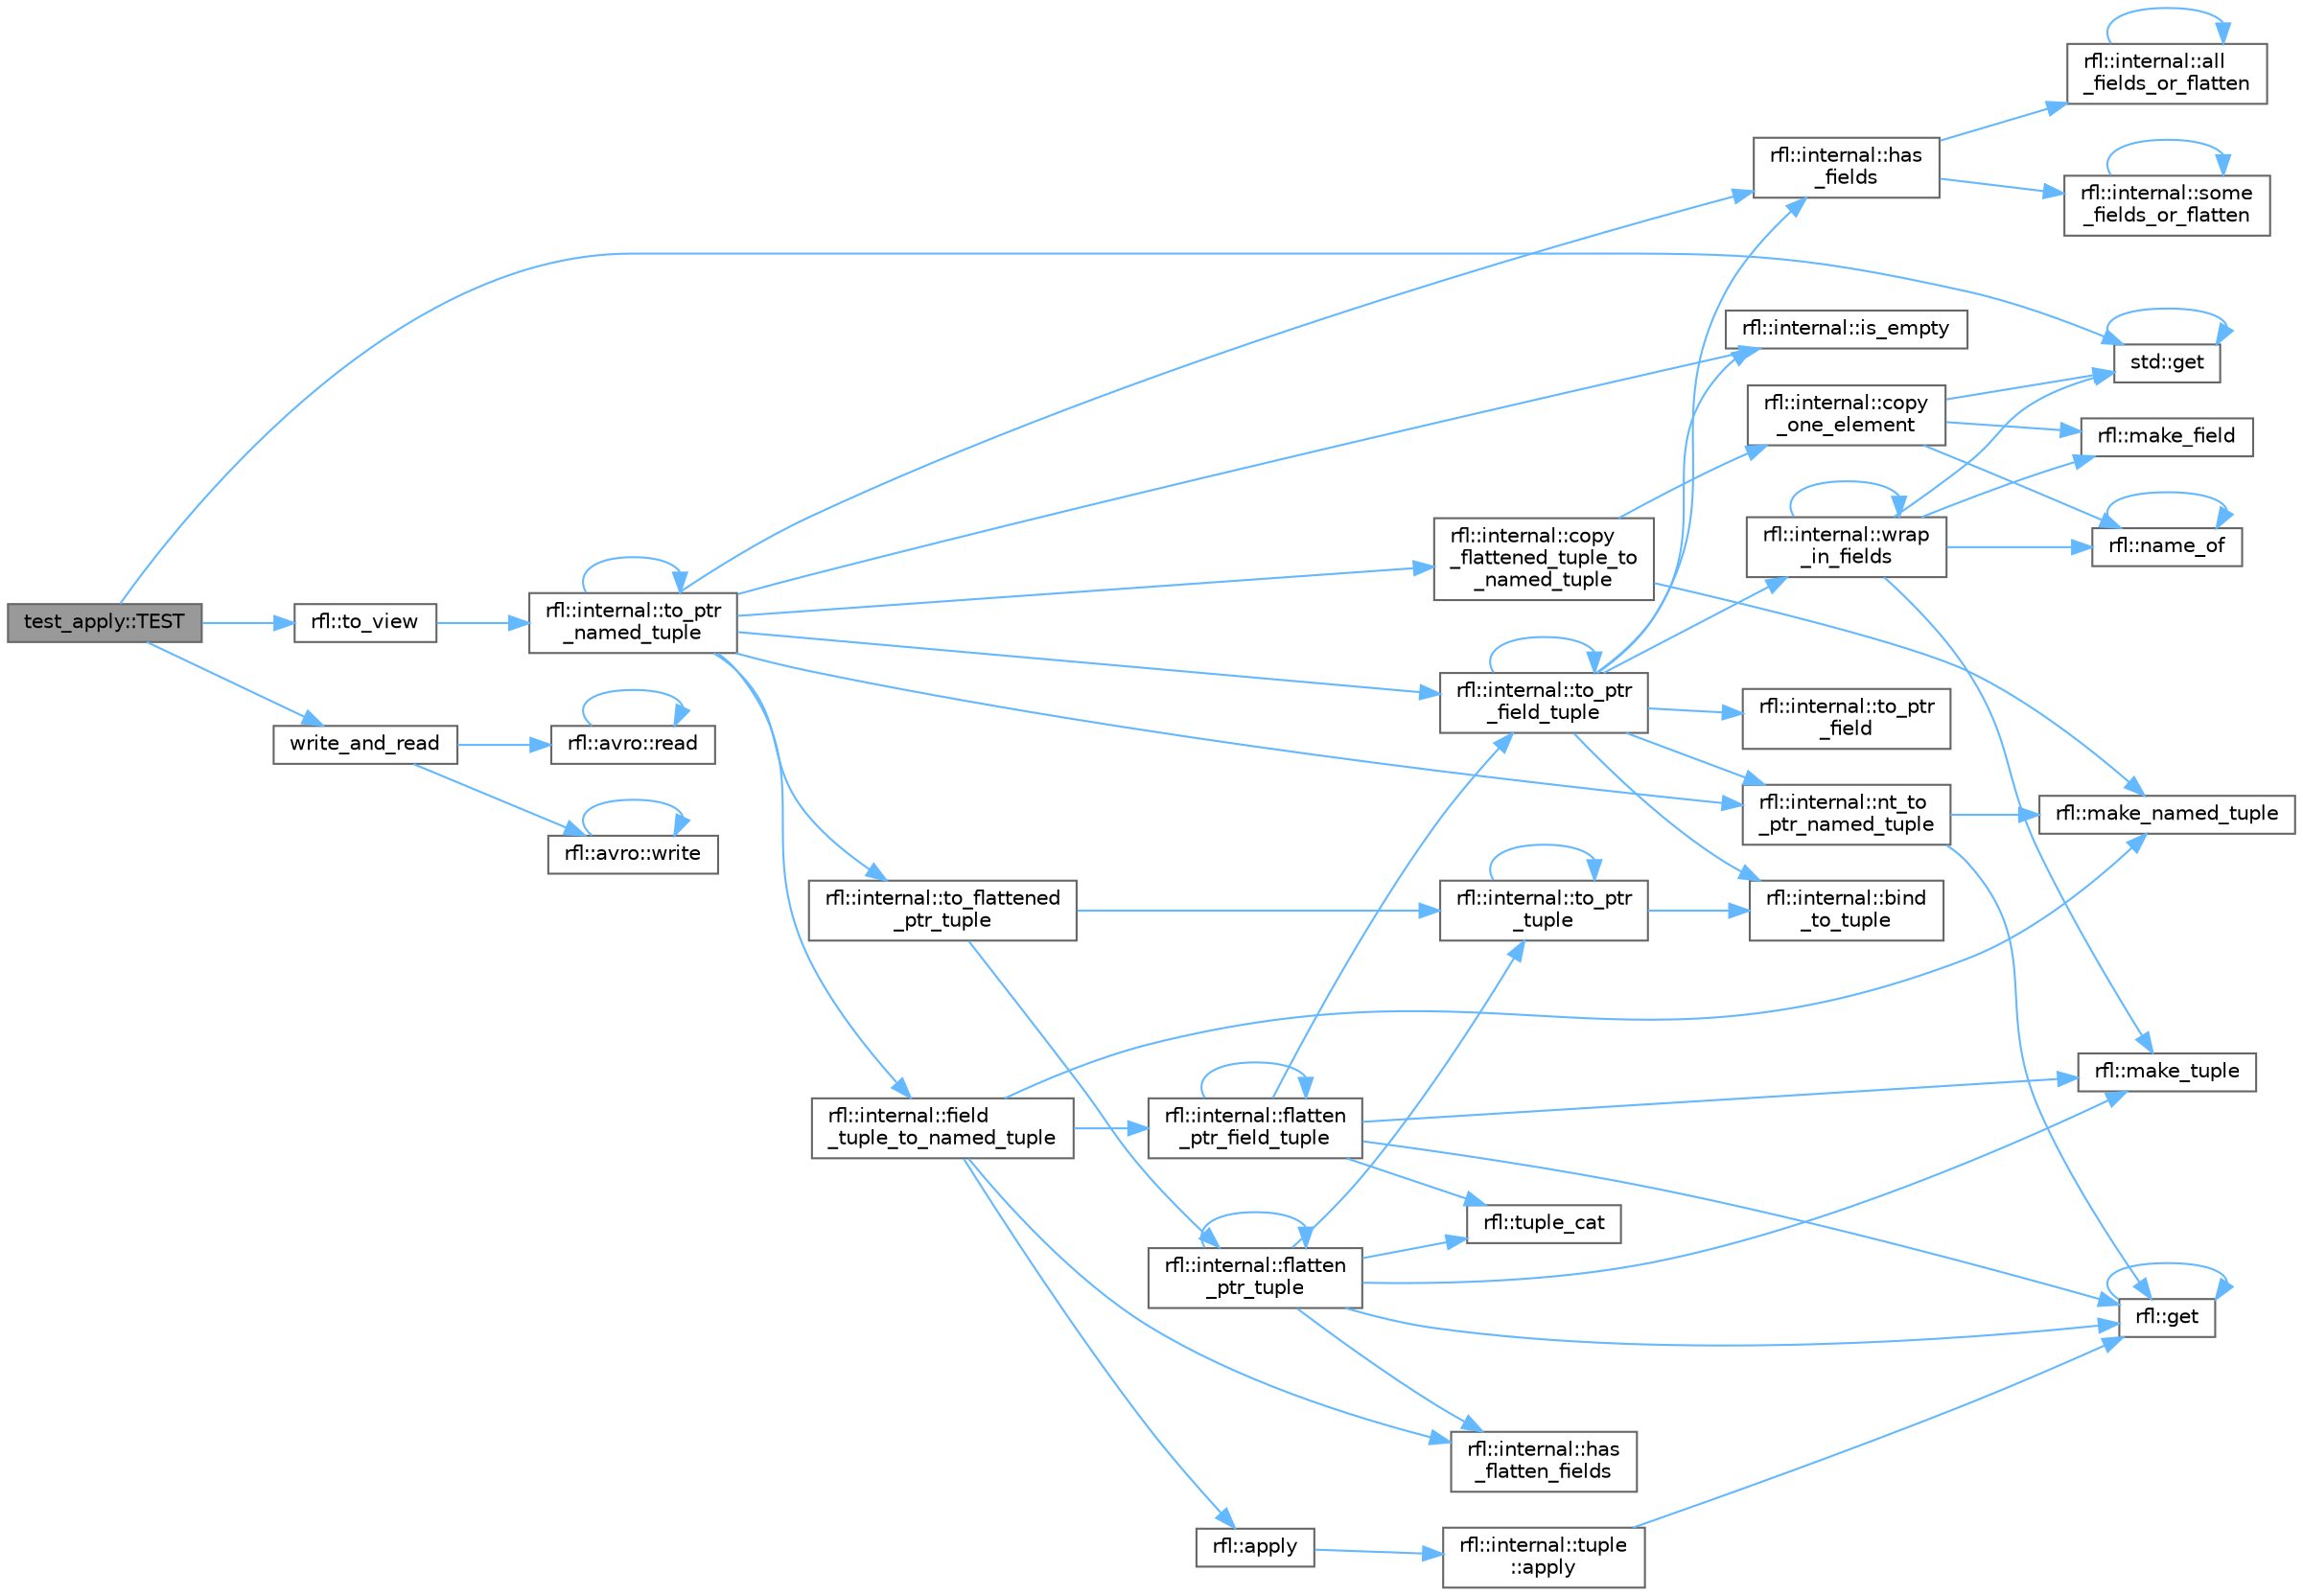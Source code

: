 digraph "test_apply::TEST"
{
 // LATEX_PDF_SIZE
  bgcolor="transparent";
  edge [fontname=Helvetica,fontsize=10,labelfontname=Helvetica,labelfontsize=10];
  node [fontname=Helvetica,fontsize=10,shape=box,height=0.2,width=0.4];
  rankdir="LR";
  Node1 [id="Node000001",label="test_apply::TEST",height=0.2,width=0.4,color="gray40", fillcolor="grey60", style="filled", fontcolor="black",tooltip=" "];
  Node1 -> Node2 [id="edge64_Node000001_Node000002",color="steelblue1",style="solid",tooltip=" "];
  Node2 [id="Node000002",label="std::get",height=0.2,width=0.4,color="grey40", fillcolor="white", style="filled",URL="$namespacestd.html#aae41d8280b7ccc3f0e0a0be2dab21c8f",tooltip="Gets an element by index."];
  Node2 -> Node2 [id="edge65_Node000002_Node000002",color="steelblue1",style="solid",tooltip=" "];
  Node1 -> Node3 [id="edge66_Node000001_Node000003",color="steelblue1",style="solid",tooltip=" "];
  Node3 [id="Node000003",label="rfl::to_view",height=0.2,width=0.4,color="grey40", fillcolor="white", style="filled",URL="$namespacerfl.html#a6d13127a52ba17e9fb281ddb39b5f220",tooltip=" "];
  Node3 -> Node4 [id="edge67_Node000003_Node000004",color="steelblue1",style="solid",tooltip=" "];
  Node4 [id="Node000004",label="rfl::internal::to_ptr\l_named_tuple",height=0.2,width=0.4,color="grey40", fillcolor="white", style="filled",URL="$namespacerfl_1_1internal.html#a19594a7d66a271a8f893f2170217e299",tooltip=" "];
  Node4 -> Node5 [id="edge68_Node000004_Node000005",color="steelblue1",style="solid",tooltip=" "];
  Node5 [id="Node000005",label="rfl::internal::copy\l_flattened_tuple_to\l_named_tuple",height=0.2,width=0.4,color="grey40", fillcolor="white", style="filled",URL="$namespacerfl_1_1internal.html#aa4d84e91c691523bdf3dbf8832cba64c",tooltip=" "];
  Node5 -> Node6 [id="edge69_Node000005_Node000006",color="steelblue1",style="solid",tooltip=" "];
  Node6 [id="Node000006",label="rfl::internal::copy\l_one_element",height=0.2,width=0.4,color="grey40", fillcolor="white", style="filled",URL="$namespacerfl_1_1internal.html#a8a566443d85dd9fc0f2e6e4ae131ed55",tooltip=" "];
  Node6 -> Node2 [id="edge70_Node000006_Node000002",color="steelblue1",style="solid",tooltip=" "];
  Node6 -> Node7 [id="edge71_Node000006_Node000007",color="steelblue1",style="solid",tooltip=" "];
  Node7 [id="Node000007",label="rfl::make_field",height=0.2,width=0.4,color="grey40", fillcolor="white", style="filled",URL="$namespacerfl.html#afb5f68a22d5b6a42a5b4477c35559ce9",tooltip=" "];
  Node6 -> Node8 [id="edge72_Node000006_Node000008",color="steelblue1",style="solid",tooltip=" "];
  Node8 [id="Node000008",label="rfl::name_of",height=0.2,width=0.4,color="grey40", fillcolor="white", style="filled",URL="$namespacerfl.html#a90efd0c5575582354c25333fa30a8013",tooltip="Helper function to retrieve a name at compile time."];
  Node8 -> Node8 [id="edge73_Node000008_Node000008",color="steelblue1",style="solid",tooltip=" "];
  Node5 -> Node9 [id="edge74_Node000005_Node000009",color="steelblue1",style="solid",tooltip=" "];
  Node9 [id="Node000009",label="rfl::make_named_tuple",height=0.2,width=0.4,color="grey40", fillcolor="white", style="filled",URL="$namespacerfl.html#a19523aa875e6c36af474a97f28ed4002",tooltip="Explicit overload for creating empty named tuples."];
  Node4 -> Node10 [id="edge75_Node000004_Node000010",color="steelblue1",style="solid",tooltip=" "];
  Node10 [id="Node000010",label="rfl::internal::field\l_tuple_to_named_tuple",height=0.2,width=0.4,color="grey40", fillcolor="white", style="filled",URL="$namespacerfl_1_1internal.html#a923e1c7faefca7c7af6ec3d7aecccba0",tooltip=" "];
  Node10 -> Node11 [id="edge76_Node000010_Node000011",color="steelblue1",style="solid",tooltip=" "];
  Node11 [id="Node000011",label="rfl::apply",height=0.2,width=0.4,color="grey40", fillcolor="white", style="filled",URL="$namespacerfl.html#aaa94742afd7fde0d6d6cc59ae6d92989",tooltip=" "];
  Node11 -> Node12 [id="edge77_Node000011_Node000012",color="steelblue1",style="solid",tooltip=" "];
  Node12 [id="Node000012",label="rfl::internal::tuple\l::apply",height=0.2,width=0.4,color="grey40", fillcolor="white", style="filled",URL="$namespacerfl_1_1internal_1_1tuple.html#a5fe21ddba2943f200bc6c6e4d8d34e54",tooltip=" "];
  Node12 -> Node13 [id="edge78_Node000012_Node000013",color="steelblue1",style="solid",tooltip=" "];
  Node13 [id="Node000013",label="rfl::get",height=0.2,width=0.4,color="grey40", fillcolor="white", style="filled",URL="$namespacerfl.html#ac379420409251e5a3c0bea4a701daf0a",tooltip="Gets a field by index."];
  Node13 -> Node13 [id="edge79_Node000013_Node000013",color="steelblue1",style="solid",tooltip=" "];
  Node10 -> Node14 [id="edge80_Node000010_Node000014",color="steelblue1",style="solid",tooltip=" "];
  Node14 [id="Node000014",label="rfl::internal::flatten\l_ptr_field_tuple",height=0.2,width=0.4,color="grey40", fillcolor="white", style="filled",URL="$namespacerfl_1_1internal.html#ae729ffba37ab19a6426f80c6ef26e2d6",tooltip=" "];
  Node14 -> Node14 [id="edge81_Node000014_Node000014",color="steelblue1",style="solid",tooltip=" "];
  Node14 -> Node13 [id="edge82_Node000014_Node000013",color="steelblue1",style="solid",tooltip=" "];
  Node14 -> Node15 [id="edge83_Node000014_Node000015",color="steelblue1",style="solid",tooltip=" "];
  Node15 [id="Node000015",label="rfl::make_tuple",height=0.2,width=0.4,color="grey40", fillcolor="white", style="filled",URL="$namespacerfl.html#ac71a9ec8b4d8fd347719083ec38c00f9",tooltip=" "];
  Node14 -> Node16 [id="edge84_Node000014_Node000016",color="steelblue1",style="solid",tooltip=" "];
  Node16 [id="Node000016",label="rfl::internal::to_ptr\l_field_tuple",height=0.2,width=0.4,color="grey40", fillcolor="white", style="filled",URL="$namespacerfl_1_1internal.html#a4c5ce682ef0d85a0edc5fc36074815d2",tooltip=" "];
  Node16 -> Node17 [id="edge85_Node000016_Node000017",color="steelblue1",style="solid",tooltip=" "];
  Node17 [id="Node000017",label="rfl::internal::bind\l_to_tuple",height=0.2,width=0.4,color="grey40", fillcolor="white", style="filled",URL="$namespacerfl_1_1internal.html#aaccfbbd07ded0a84498cea052cb3d443",tooltip=" "];
  Node16 -> Node18 [id="edge86_Node000016_Node000018",color="steelblue1",style="solid",tooltip=" "];
  Node18 [id="Node000018",label="rfl::internal::has\l_fields",height=0.2,width=0.4,color="grey40", fillcolor="white", style="filled",URL="$namespacerfl_1_1internal.html#a4bf6ff2224c907a5df21f524e650fd17",tooltip=" "];
  Node18 -> Node19 [id="edge87_Node000018_Node000019",color="steelblue1",style="solid",tooltip=" "];
  Node19 [id="Node000019",label="rfl::internal::all\l_fields_or_flatten",height=0.2,width=0.4,color="grey40", fillcolor="white", style="filled",URL="$namespacerfl_1_1internal.html#a012b9c8f5d6103eb084598eca9f9f631",tooltip=" "];
  Node19 -> Node19 [id="edge88_Node000019_Node000019",color="steelblue1",style="solid",tooltip=" "];
  Node18 -> Node20 [id="edge89_Node000018_Node000020",color="steelblue1",style="solid",tooltip=" "];
  Node20 [id="Node000020",label="rfl::internal::some\l_fields_or_flatten",height=0.2,width=0.4,color="grey40", fillcolor="white", style="filled",URL="$namespacerfl_1_1internal.html#a71c929c1a514d827549eb15d4355de92",tooltip=" "];
  Node20 -> Node20 [id="edge90_Node000020_Node000020",color="steelblue1",style="solid",tooltip=" "];
  Node16 -> Node21 [id="edge91_Node000016_Node000021",color="steelblue1",style="solid",tooltip=" "];
  Node21 [id="Node000021",label="rfl::internal::is_empty",height=0.2,width=0.4,color="grey40", fillcolor="white", style="filled",URL="$namespacerfl_1_1internal.html#a818161434e9e7892d403a7c92d7268fe",tooltip=" "];
  Node16 -> Node22 [id="edge92_Node000016_Node000022",color="steelblue1",style="solid",tooltip=" "];
  Node22 [id="Node000022",label="rfl::internal::nt_to\l_ptr_named_tuple",height=0.2,width=0.4,color="grey40", fillcolor="white", style="filled",URL="$namespacerfl_1_1internal.html#a444ef522c6d66572aa5cd3ccde829885",tooltip=" "];
  Node22 -> Node13 [id="edge93_Node000022_Node000013",color="steelblue1",style="solid",tooltip=" "];
  Node22 -> Node9 [id="edge94_Node000022_Node000009",color="steelblue1",style="solid",tooltip=" "];
  Node16 -> Node23 [id="edge95_Node000016_Node000023",color="steelblue1",style="solid",tooltip=" "];
  Node23 [id="Node000023",label="rfl::internal::to_ptr\l_field",height=0.2,width=0.4,color="grey40", fillcolor="white", style="filled",URL="$namespacerfl_1_1internal.html#ab7e2b5fa9d320f0c9a301fbe22ebc677",tooltip=" "];
  Node16 -> Node16 [id="edge96_Node000016_Node000016",color="steelblue1",style="solid",tooltip=" "];
  Node16 -> Node24 [id="edge97_Node000016_Node000024",color="steelblue1",style="solid",tooltip=" "];
  Node24 [id="Node000024",label="rfl::internal::wrap\l_in_fields",height=0.2,width=0.4,color="grey40", fillcolor="white", style="filled",URL="$namespacerfl_1_1internal.html#a75a4f615c45abce17e710e72514498d7",tooltip=" "];
  Node24 -> Node2 [id="edge98_Node000024_Node000002",color="steelblue1",style="solid",tooltip=" "];
  Node24 -> Node7 [id="edge99_Node000024_Node000007",color="steelblue1",style="solid",tooltip=" "];
  Node24 -> Node15 [id="edge100_Node000024_Node000015",color="steelblue1",style="solid",tooltip=" "];
  Node24 -> Node8 [id="edge101_Node000024_Node000008",color="steelblue1",style="solid",tooltip=" "];
  Node24 -> Node24 [id="edge102_Node000024_Node000024",color="steelblue1",style="solid",tooltip=" "];
  Node14 -> Node25 [id="edge103_Node000014_Node000025",color="steelblue1",style="solid",tooltip=" "];
  Node25 [id="Node000025",label="rfl::tuple_cat",height=0.2,width=0.4,color="grey40", fillcolor="white", style="filled",URL="$namespacerfl.html#ad4738e8acd2a03b1b2b01c6caa6b27e9",tooltip=" "];
  Node10 -> Node26 [id="edge104_Node000010_Node000026",color="steelblue1",style="solid",tooltip=" "];
  Node26 [id="Node000026",label="rfl::internal::has\l_flatten_fields",height=0.2,width=0.4,color="grey40", fillcolor="white", style="filled",URL="$namespacerfl_1_1internal.html#a60f5d02505f61eabff343c2f5e9c7dbe",tooltip=" "];
  Node10 -> Node9 [id="edge105_Node000010_Node000009",color="steelblue1",style="solid",tooltip=" "];
  Node4 -> Node18 [id="edge106_Node000004_Node000018",color="steelblue1",style="solid",tooltip=" "];
  Node4 -> Node21 [id="edge107_Node000004_Node000021",color="steelblue1",style="solid",tooltip=" "];
  Node4 -> Node22 [id="edge108_Node000004_Node000022",color="steelblue1",style="solid",tooltip=" "];
  Node4 -> Node27 [id="edge109_Node000004_Node000027",color="steelblue1",style="solid",tooltip=" "];
  Node27 [id="Node000027",label="rfl::internal::to_flattened\l_ptr_tuple",height=0.2,width=0.4,color="grey40", fillcolor="white", style="filled",URL="$namespacerfl_1_1internal.html#abe898ac2971112070bfbcc91def971d6",tooltip=" "];
  Node27 -> Node28 [id="edge110_Node000027_Node000028",color="steelblue1",style="solid",tooltip=" "];
  Node28 [id="Node000028",label="rfl::internal::flatten\l_ptr_tuple",height=0.2,width=0.4,color="grey40", fillcolor="white", style="filled",URL="$namespacerfl_1_1internal.html#a3a901d356d0602482acd2f0861f8b472",tooltip=" "];
  Node28 -> Node28 [id="edge111_Node000028_Node000028",color="steelblue1",style="solid",tooltip=" "];
  Node28 -> Node13 [id="edge112_Node000028_Node000013",color="steelblue1",style="solid",tooltip=" "];
  Node28 -> Node26 [id="edge113_Node000028_Node000026",color="steelblue1",style="solid",tooltip=" "];
  Node28 -> Node15 [id="edge114_Node000028_Node000015",color="steelblue1",style="solid",tooltip=" "];
  Node28 -> Node29 [id="edge115_Node000028_Node000029",color="steelblue1",style="solid",tooltip=" "];
  Node29 [id="Node000029",label="rfl::internal::to_ptr\l_tuple",height=0.2,width=0.4,color="grey40", fillcolor="white", style="filled",URL="$namespacerfl_1_1internal.html#a3a36b92d743023e52d9ba1b74cc5fbd1",tooltip=" "];
  Node29 -> Node17 [id="edge116_Node000029_Node000017",color="steelblue1",style="solid",tooltip=" "];
  Node29 -> Node29 [id="edge117_Node000029_Node000029",color="steelblue1",style="solid",tooltip=" "];
  Node28 -> Node25 [id="edge118_Node000028_Node000025",color="steelblue1",style="solid",tooltip=" "];
  Node27 -> Node29 [id="edge119_Node000027_Node000029",color="steelblue1",style="solid",tooltip=" "];
  Node4 -> Node16 [id="edge120_Node000004_Node000016",color="steelblue1",style="solid",tooltip=" "];
  Node4 -> Node4 [id="edge121_Node000004_Node000004",color="steelblue1",style="solid",tooltip=" "];
  Node1 -> Node30 [id="edge122_Node000001_Node000030",color="steelblue1",style="solid",tooltip=" "];
  Node30 [id="Node000030",label="write_and_read",height=0.2,width=0.4,color="grey40", fillcolor="white", style="filled",URL="$avro_2write__and__read_8hpp.html#afbf9dc00f8e3fd7cabcd088b57e4e638",tooltip=" "];
  Node30 -> Node31 [id="edge123_Node000030_Node000031",color="steelblue1",style="solid",tooltip=" "];
  Node31 [id="Node000031",label="rfl::avro::read",height=0.2,width=0.4,color="grey40", fillcolor="white", style="filled",URL="$namespacerfl_1_1avro.html#aea11cfdc519efbaee04bd766ce499db1",tooltip="Parses an object from a AVRO var."];
  Node31 -> Node31 [id="edge124_Node000031_Node000031",color="steelblue1",style="solid",tooltip=" "];
  Node30 -> Node32 [id="edge125_Node000030_Node000032",color="steelblue1",style="solid",tooltip=" "];
  Node32 [id="Node000032",label="rfl::avro::write",height=0.2,width=0.4,color="grey40", fillcolor="white", style="filled",URL="$namespacerfl_1_1avro.html#a35363ef7356277226dac5c8cb4fb6b4a",tooltip="Returns AVRO bytes."];
  Node32 -> Node32 [id="edge126_Node000032_Node000032",color="steelblue1",style="solid",tooltip=" "];
}
